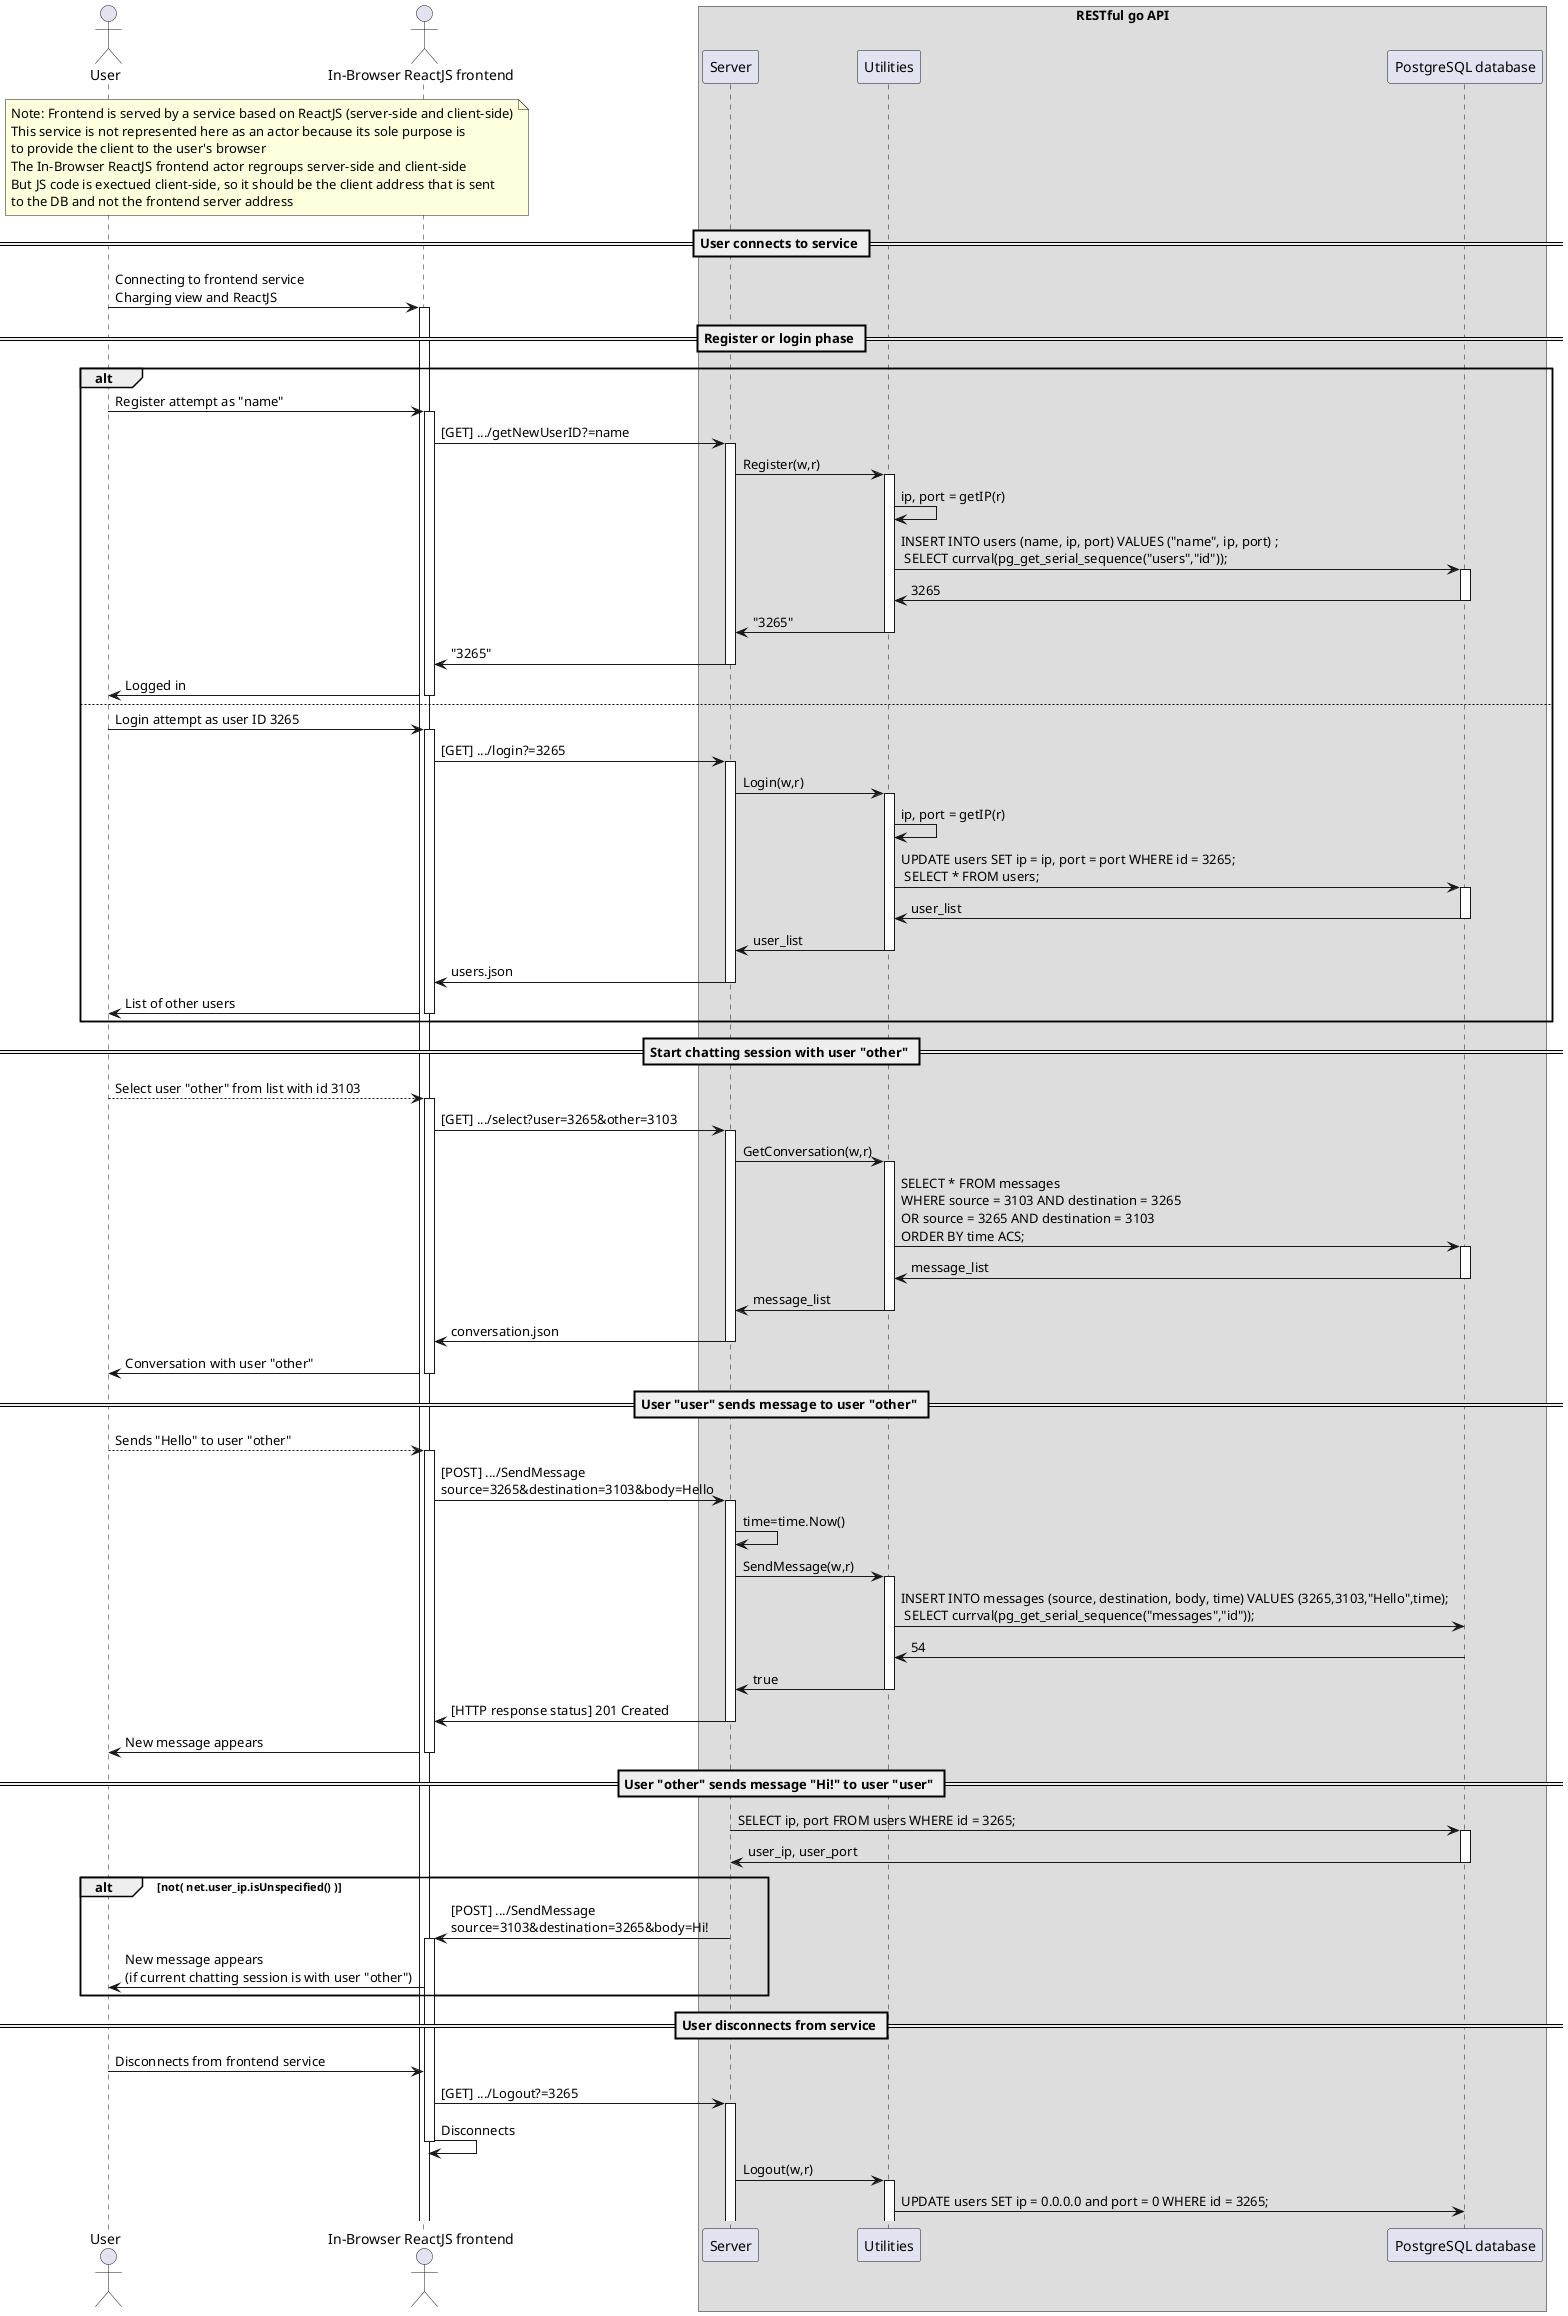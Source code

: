 @startuml  sequence_white_box 
actor User

actor "In-Browser ReactJS frontend" as front
box "RESTful go API"
  participant  "Server" as server
  participant "Utilities" as utils
  participant "PostgreSQL database" as db

end box

note over User, front : Note: Frontend is served by a service based on ReactJS (server-side and client-side)\nThis service is not represented here as an actor because its sole purpose is\nto provide the client to the user's browser\nThe In-Browser ReactJS frontend actor regroups server-side and client-side\nBut JS code is exectued client-side, so it should be the client address that is sent\nto the DB and not the frontend server address
== User connects to service ==
User -> front ++ : Connecting to frontend service\nCharging view and ReactJS
  
== Register or login phase ==
  alt
  User -> front++ : Register attempt as "name"
    front -> server++ : [GET] .../getNewUserID?=name
        server -> utils ++ : Register(w,r)
            utils -> utils : ip, port = getIP(r)
            utils -> db ++  : INSERT INTO users (name, ip, port) VALUES ("name", ip, port) ;\n SELECT currval(pg_get_serial_sequence("users","id"));
            db -> utils -- : 3265
        utils -> server -- : "3265"
    server -> front -- : "3265"
  front -> User -- : Logged in
  else
  User -> front++ : Login attempt as user ID 3265
    front -> server++ : [GET] .../login?=3265
        server -> utils ++ : Login(w,r)
            utils -> utils : ip, port = getIP(r)
            utils -> db ++  : UPDATE users SET ip = ip, port = port WHERE id = 3265;\n SELECT * FROM users;
            db -> utils -- : user_list
        utils -> server -- : user_list
    server -> front -- : users.json
  front -> User -- : List of other users
  end

== Start chatting session with user "other" == 
  User --> front ++ : Select user "other" from list with id 3103
    front -> server++ : [GET] .../select?user=3265&other=3103
        server -> utils ++ : GetConversation(w,r)
            utils -> db ++  : SELECT * FROM messages\nWHERE source = 3103 AND destination = 3265\nOR source = 3265 AND destination = 3103\nORDER BY time ACS;
            db -> utils -- : message_list
        utils -> server -- : message_list
    server -> front -- : conversation.json
  front -> User -- : Conversation with user "other"

== User "user" sends message to user "other" == 
  User --> front ++ : Sends "Hello" to user "other"
    front -> server++ : [POST] .../SendMessage\nsource=3265&destination=3103&body=Hello
        server -> server : time=time.Now()
        server -> utils ++ : SendMessage(w,r)
            utils -> db  : INSERT INTO messages (source, destination, body, time) VALUES (3265,3103,"Hello",time);\n SELECT currval(pg_get_serial_sequence("messages","id"));
            db -> utils -- : 54
        utils -> server -- : true
    server -> front -- : [HTTP response status] 201 Created
  front -> User -- : New message appears

== User "other" sends message "Hi!" to user "user" ==
        server -> db ++ : SELECT ip, port FROM users WHERE id = 3265;
        db -> server -- : user_ip, user_port
        alt not( net.user_ip.isUnspecified() )
        server -> front ++ : [POST] .../SendMessage\nsource=3103&destination=3265&body=Hi!
      front -> User : New message appears\n(if current chatting session is with user "other") 
        end

== User disconnects from service ==  
User -> front : Disconnects from frontend service
front -> server++ : [GET] .../Logout?=3265
    front -> front -- : Disconnects
    server -> utils ++ : Logout(w,r)
        utils -> db  : UPDATE users SET ip = 0.0.0.0 and port = 0 WHERE id = 3265;

@enduml